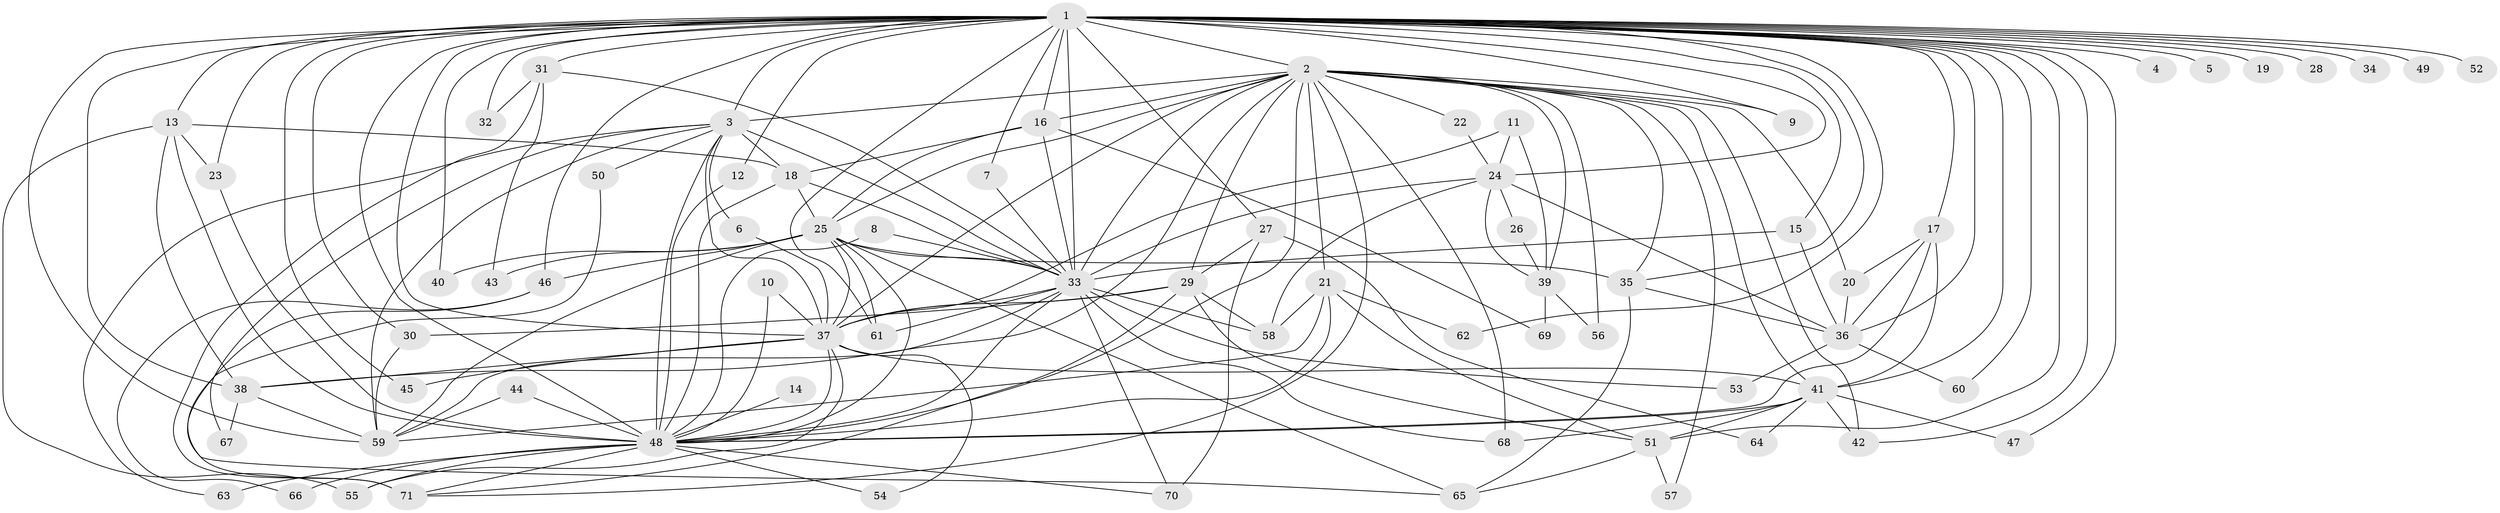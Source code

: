 // original degree distribution, {21: 0.0070921985815602835, 17: 0.0070921985815602835, 23: 0.0070921985815602835, 26: 0.0070921985815602835, 18: 0.0070921985815602835, 20: 0.0070921985815602835, 29: 0.014184397163120567, 19: 0.014184397163120567, 2: 0.5390070921985816, 7: 0.02127659574468085, 5: 0.05673758865248227, 6: 0.028368794326241134, 4: 0.07801418439716312, 3: 0.1773049645390071, 8: 0.014184397163120567, 10: 0.0070921985815602835, 11: 0.0070921985815602835}
// Generated by graph-tools (version 1.1) at 2025/49/03/09/25 03:49:31]
// undirected, 71 vertices, 175 edges
graph export_dot {
graph [start="1"]
  node [color=gray90,style=filled];
  1;
  2;
  3;
  4;
  5;
  6;
  7;
  8;
  9;
  10;
  11;
  12;
  13;
  14;
  15;
  16;
  17;
  18;
  19;
  20;
  21;
  22;
  23;
  24;
  25;
  26;
  27;
  28;
  29;
  30;
  31;
  32;
  33;
  34;
  35;
  36;
  37;
  38;
  39;
  40;
  41;
  42;
  43;
  44;
  45;
  46;
  47;
  48;
  49;
  50;
  51;
  52;
  53;
  54;
  55;
  56;
  57;
  58;
  59;
  60;
  61;
  62;
  63;
  64;
  65;
  66;
  67;
  68;
  69;
  70;
  71;
  1 -- 2 [weight=5.0];
  1 -- 3 [weight=5.0];
  1 -- 4 [weight=2.0];
  1 -- 5 [weight=2.0];
  1 -- 7 [weight=1.0];
  1 -- 9 [weight=1.0];
  1 -- 12 [weight=1.0];
  1 -- 13 [weight=1.0];
  1 -- 15 [weight=1.0];
  1 -- 16 [weight=2.0];
  1 -- 17 [weight=1.0];
  1 -- 19 [weight=2.0];
  1 -- 23 [weight=2.0];
  1 -- 24 [weight=1.0];
  1 -- 27 [weight=2.0];
  1 -- 28 [weight=2.0];
  1 -- 30 [weight=2.0];
  1 -- 31 [weight=2.0];
  1 -- 32 [weight=2.0];
  1 -- 33 [weight=4.0];
  1 -- 34 [weight=3.0];
  1 -- 35 [weight=1.0];
  1 -- 36 [weight=1.0];
  1 -- 37 [weight=4.0];
  1 -- 38 [weight=2.0];
  1 -- 40 [weight=1.0];
  1 -- 41 [weight=1.0];
  1 -- 42 [weight=2.0];
  1 -- 45 [weight=3.0];
  1 -- 46 [weight=2.0];
  1 -- 47 [weight=1.0];
  1 -- 48 [weight=8.0];
  1 -- 49 [weight=1.0];
  1 -- 51 [weight=3.0];
  1 -- 52 [weight=2.0];
  1 -- 59 [weight=1.0];
  1 -- 60 [weight=1.0];
  1 -- 61 [weight=1.0];
  1 -- 62 [weight=1.0];
  2 -- 3 [weight=1.0];
  2 -- 9 [weight=1.0];
  2 -- 16 [weight=1.0];
  2 -- 20 [weight=1.0];
  2 -- 21 [weight=2.0];
  2 -- 22 [weight=1.0];
  2 -- 25 [weight=1.0];
  2 -- 29 [weight=1.0];
  2 -- 33 [weight=1.0];
  2 -- 35 [weight=1.0];
  2 -- 37 [weight=1.0];
  2 -- 38 [weight=1.0];
  2 -- 39 [weight=2.0];
  2 -- 41 [weight=1.0];
  2 -- 42 [weight=1.0];
  2 -- 48 [weight=2.0];
  2 -- 56 [weight=1.0];
  2 -- 57 [weight=1.0];
  2 -- 68 [weight=2.0];
  2 -- 71 [weight=1.0];
  3 -- 6 [weight=1.0];
  3 -- 18 [weight=1.0];
  3 -- 33 [weight=1.0];
  3 -- 37 [weight=1.0];
  3 -- 48 [weight=2.0];
  3 -- 50 [weight=1.0];
  3 -- 59 [weight=1.0];
  3 -- 63 [weight=1.0];
  3 -- 67 [weight=1.0];
  6 -- 37 [weight=1.0];
  7 -- 33 [weight=1.0];
  8 -- 33 [weight=1.0];
  8 -- 48 [weight=1.0];
  10 -- 37 [weight=1.0];
  10 -- 48 [weight=1.0];
  11 -- 24 [weight=1.0];
  11 -- 37 [weight=1.0];
  11 -- 39 [weight=1.0];
  12 -- 48 [weight=1.0];
  13 -- 18 [weight=1.0];
  13 -- 23 [weight=1.0];
  13 -- 38 [weight=1.0];
  13 -- 48 [weight=1.0];
  13 -- 55 [weight=2.0];
  14 -- 48 [weight=1.0];
  15 -- 33 [weight=1.0];
  15 -- 36 [weight=1.0];
  16 -- 18 [weight=1.0];
  16 -- 25 [weight=1.0];
  16 -- 33 [weight=1.0];
  16 -- 69 [weight=1.0];
  17 -- 20 [weight=1.0];
  17 -- 36 [weight=1.0];
  17 -- 41 [weight=1.0];
  17 -- 48 [weight=1.0];
  18 -- 25 [weight=2.0];
  18 -- 33 [weight=1.0];
  18 -- 48 [weight=1.0];
  20 -- 36 [weight=1.0];
  21 -- 48 [weight=1.0];
  21 -- 51 [weight=1.0];
  21 -- 58 [weight=1.0];
  21 -- 59 [weight=1.0];
  21 -- 62 [weight=2.0];
  22 -- 24 [weight=1.0];
  23 -- 48 [weight=1.0];
  24 -- 26 [weight=1.0];
  24 -- 33 [weight=1.0];
  24 -- 36 [weight=1.0];
  24 -- 39 [weight=1.0];
  24 -- 58 [weight=1.0];
  25 -- 33 [weight=1.0];
  25 -- 35 [weight=1.0];
  25 -- 37 [weight=1.0];
  25 -- 40 [weight=1.0];
  25 -- 43 [weight=1.0];
  25 -- 46 [weight=2.0];
  25 -- 48 [weight=1.0];
  25 -- 59 [weight=1.0];
  25 -- 61 [weight=1.0];
  25 -- 65 [weight=1.0];
  26 -- 39 [weight=1.0];
  27 -- 29 [weight=1.0];
  27 -- 64 [weight=1.0];
  27 -- 70 [weight=1.0];
  29 -- 30 [weight=1.0];
  29 -- 37 [weight=1.0];
  29 -- 51 [weight=1.0];
  29 -- 58 [weight=1.0];
  29 -- 71 [weight=1.0];
  30 -- 59 [weight=1.0];
  31 -- 32 [weight=1.0];
  31 -- 33 [weight=1.0];
  31 -- 43 [weight=1.0];
  31 -- 71 [weight=2.0];
  33 -- 37 [weight=1.0];
  33 -- 48 [weight=2.0];
  33 -- 53 [weight=1.0];
  33 -- 58 [weight=1.0];
  33 -- 59 [weight=1.0];
  33 -- 61 [weight=1.0];
  33 -- 68 [weight=1.0];
  33 -- 70 [weight=1.0];
  35 -- 36 [weight=1.0];
  35 -- 65 [weight=1.0];
  36 -- 53 [weight=1.0];
  36 -- 60 [weight=1.0];
  37 -- 38 [weight=1.0];
  37 -- 41 [weight=1.0];
  37 -- 45 [weight=1.0];
  37 -- 48 [weight=2.0];
  37 -- 54 [weight=1.0];
  37 -- 55 [weight=1.0];
  38 -- 59 [weight=1.0];
  38 -- 67 [weight=1.0];
  39 -- 56 [weight=1.0];
  39 -- 69 [weight=1.0];
  41 -- 42 [weight=2.0];
  41 -- 47 [weight=1.0];
  41 -- 48 [weight=1.0];
  41 -- 51 [weight=1.0];
  41 -- 64 [weight=1.0];
  41 -- 68 [weight=1.0];
  44 -- 48 [weight=1.0];
  44 -- 59 [weight=1.0];
  46 -- 65 [weight=1.0];
  46 -- 66 [weight=1.0];
  48 -- 54 [weight=1.0];
  48 -- 55 [weight=1.0];
  48 -- 63 [weight=1.0];
  48 -- 66 [weight=1.0];
  48 -- 70 [weight=1.0];
  48 -- 71 [weight=1.0];
  50 -- 71 [weight=1.0];
  51 -- 57 [weight=1.0];
  51 -- 65 [weight=1.0];
}
